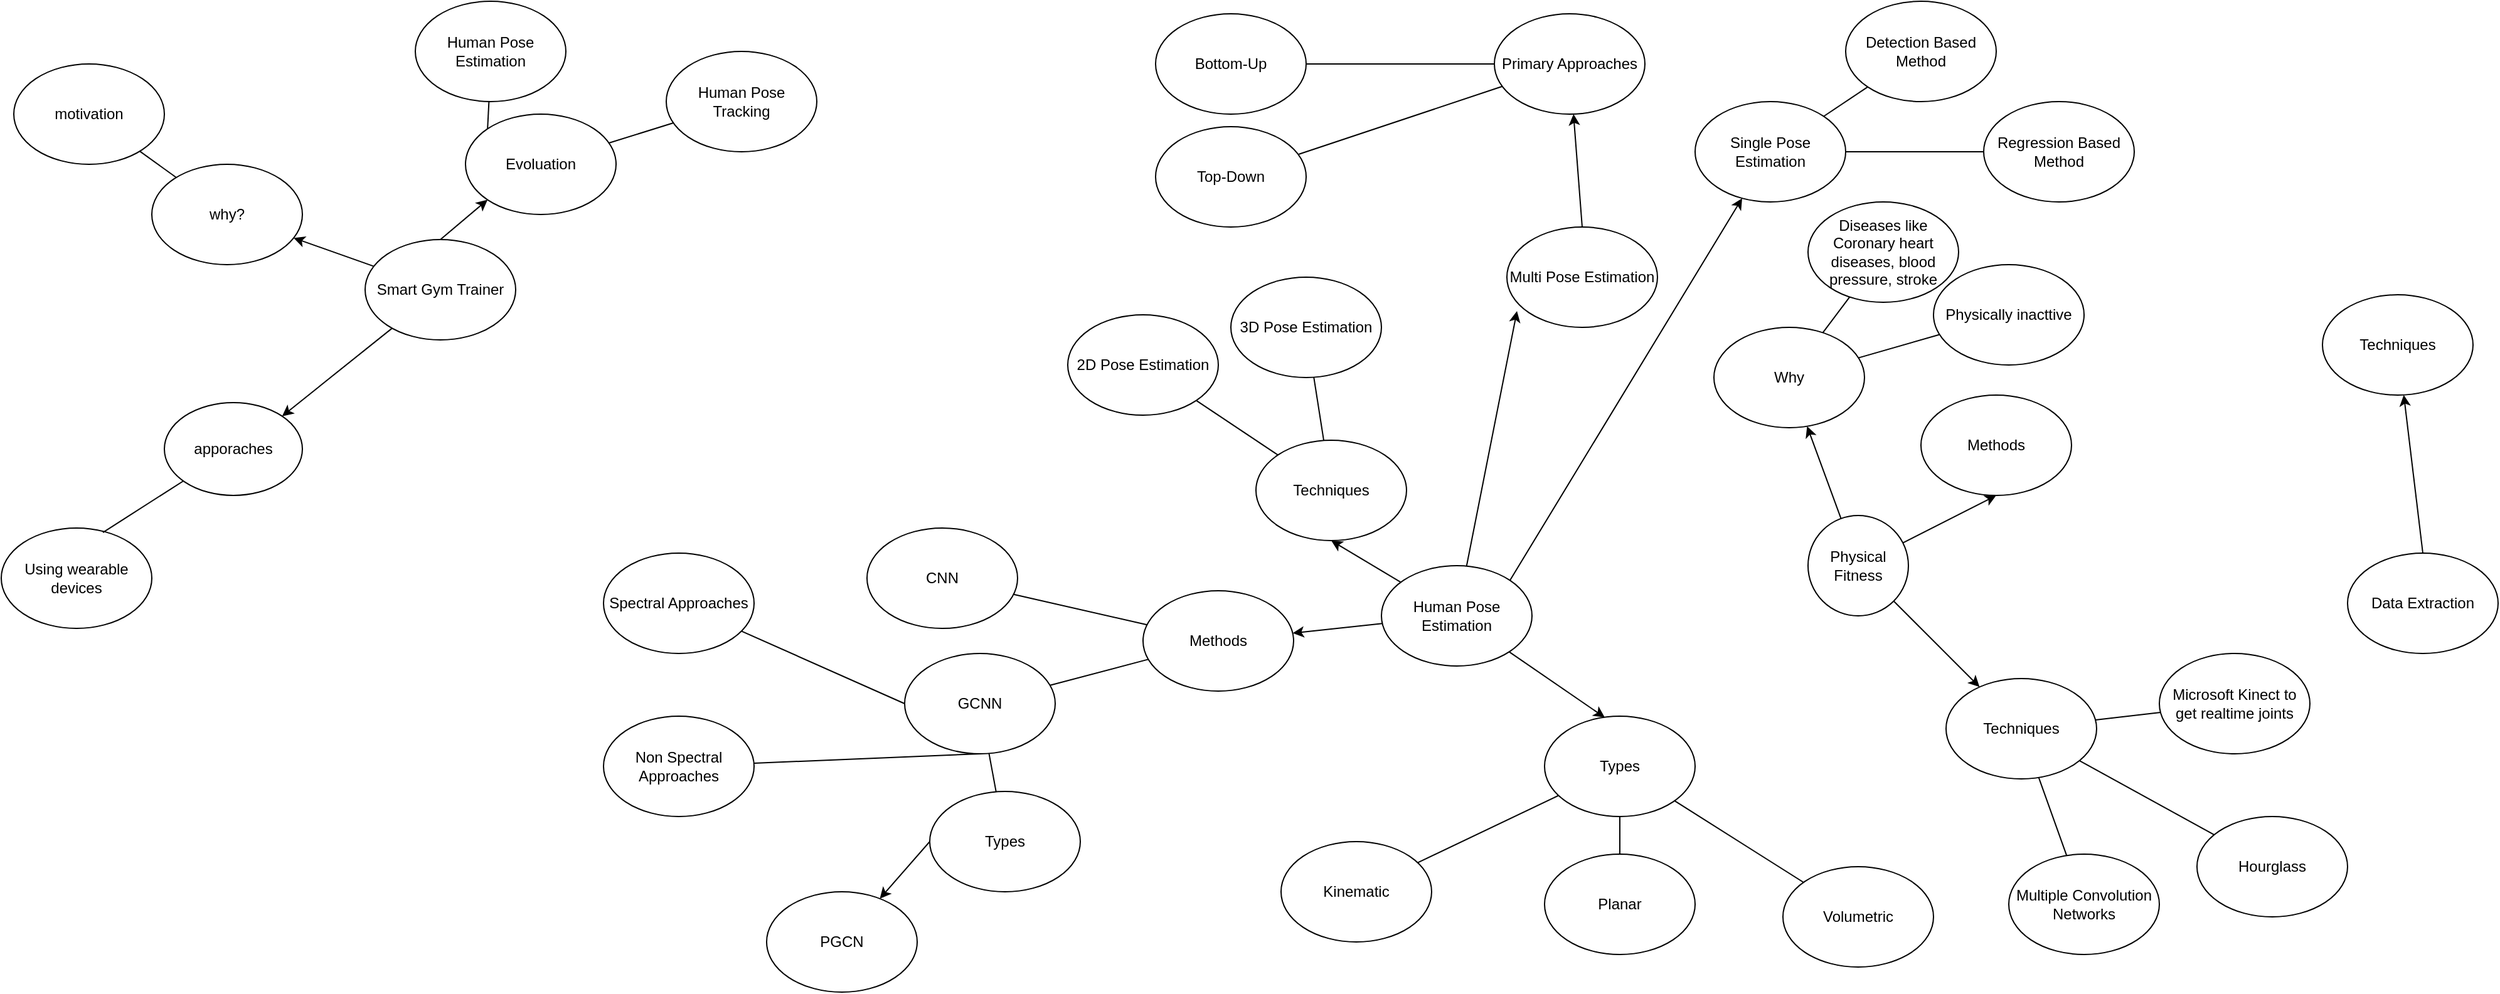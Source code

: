 <mxfile version="17.1.3" type="github">
  <diagram id="6a731a19-8d31-9384-78a2-239565b7b9f0" name="Page-1">
    <mxGraphModel dx="1955" dy="448" grid="1" gridSize="10" guides="1" tooltips="1" connect="1" arrows="1" fold="1" page="1" pageScale="1" pageWidth="1169" pageHeight="827" background="none" math="0" shadow="0">
      <root>
        <mxCell id="0" />
        <mxCell id="1" parent="0" />
        <mxCell id="kBjCQtuUGjo8xMoTbUDO-1542" value="Data Extraction" style="ellipse;whiteSpace=wrap;html=1;" parent="1" vertex="1">
          <mxGeometry x="1030" y="460" width="120" height="80" as="geometry" />
        </mxCell>
        <mxCell id="kBjCQtuUGjo8xMoTbUDO-1543" value="Techniques" style="ellipse;whiteSpace=wrap;html=1;" parent="1" vertex="1">
          <mxGeometry x="1010" y="254" width="120" height="80" as="geometry" />
        </mxCell>
        <mxCell id="kBjCQtuUGjo8xMoTbUDO-1545" value="" style="endArrow=classic;html=1;rounded=0;exitX=0.5;exitY=0;exitDx=0;exitDy=0;" parent="1" source="kBjCQtuUGjo8xMoTbUDO-1542" target="kBjCQtuUGjo8xMoTbUDO-1543" edge="1">
          <mxGeometry width="50" height="50" relative="1" as="geometry">
            <mxPoint x="780" y="630" as="sourcePoint" />
            <mxPoint x="830" y="580" as="targetPoint" />
          </mxGeometry>
        </mxCell>
        <mxCell id="kBjCQtuUGjo8xMoTbUDO-1546" value="Human Pose Estimation" style="ellipse;whiteSpace=wrap;html=1;" parent="1" vertex="1">
          <mxGeometry x="260" y="470" width="120" height="80" as="geometry" />
        </mxCell>
        <mxCell id="kBjCQtuUGjo8xMoTbUDO-1547" value="Techniques&lt;br&gt;" style="ellipse;whiteSpace=wrap;html=1;" parent="1" vertex="1">
          <mxGeometry x="160" y="370" width="120" height="80" as="geometry" />
        </mxCell>
        <mxCell id="kBjCQtuUGjo8xMoTbUDO-1548" value="2D Pose Estimation" style="ellipse;whiteSpace=wrap;html=1;" parent="1" vertex="1">
          <mxGeometry x="10" y="270" width="120" height="80" as="geometry" />
        </mxCell>
        <mxCell id="kBjCQtuUGjo8xMoTbUDO-1549" value="3D Pose Estimation" style="ellipse;whiteSpace=wrap;html=1;" parent="1" vertex="1">
          <mxGeometry x="140" y="240" width="120" height="80" as="geometry" />
        </mxCell>
        <mxCell id="kBjCQtuUGjo8xMoTbUDO-1550" value="" style="endArrow=classic;html=1;rounded=0;entryX=0.5;entryY=1;entryDx=0;entryDy=0;" parent="1" source="kBjCQtuUGjo8xMoTbUDO-1546" target="kBjCQtuUGjo8xMoTbUDO-1547" edge="1">
          <mxGeometry width="50" height="50" relative="1" as="geometry">
            <mxPoint x="780" y="620" as="sourcePoint" />
            <mxPoint x="830" y="570" as="targetPoint" />
          </mxGeometry>
        </mxCell>
        <mxCell id="kBjCQtuUGjo8xMoTbUDO-1551" value="" style="endArrow=none;html=1;rounded=0;entryX=1;entryY=1;entryDx=0;entryDy=0;" parent="1" source="kBjCQtuUGjo8xMoTbUDO-1547" target="kBjCQtuUGjo8xMoTbUDO-1548" edge="1">
          <mxGeometry width="50" height="50" relative="1" as="geometry">
            <mxPoint x="780" y="620" as="sourcePoint" />
            <mxPoint x="830" y="570" as="targetPoint" />
          </mxGeometry>
        </mxCell>
        <mxCell id="kBjCQtuUGjo8xMoTbUDO-1552" value="" style="endArrow=none;html=1;rounded=0;" parent="1" source="kBjCQtuUGjo8xMoTbUDO-1547" target="kBjCQtuUGjo8xMoTbUDO-1549" edge="1">
          <mxGeometry width="50" height="50" relative="1" as="geometry">
            <mxPoint x="780" y="620" as="sourcePoint" />
            <mxPoint x="830" y="570" as="targetPoint" />
          </mxGeometry>
        </mxCell>
        <mxCell id="kBjCQtuUGjo8xMoTbUDO-1553" value="Types" style="ellipse;whiteSpace=wrap;html=1;" parent="1" vertex="1">
          <mxGeometry x="390" y="590" width="120" height="80" as="geometry" />
        </mxCell>
        <mxCell id="kBjCQtuUGjo8xMoTbUDO-1554" value="" style="endArrow=classic;html=1;rounded=0;entryX=0.4;entryY=0.013;entryDx=0;entryDy=0;entryPerimeter=0;" parent="1" source="kBjCQtuUGjo8xMoTbUDO-1546" target="kBjCQtuUGjo8xMoTbUDO-1553" edge="1">
          <mxGeometry width="50" height="50" relative="1" as="geometry">
            <mxPoint x="780" y="620" as="sourcePoint" />
            <mxPoint x="830" y="570" as="targetPoint" />
          </mxGeometry>
        </mxCell>
        <mxCell id="kBjCQtuUGjo8xMoTbUDO-1555" value="Kinematic" style="ellipse;whiteSpace=wrap;html=1;" parent="1" vertex="1">
          <mxGeometry x="180" y="690" width="120" height="80" as="geometry" />
        </mxCell>
        <mxCell id="kBjCQtuUGjo8xMoTbUDO-1556" value="Planar" style="ellipse;whiteSpace=wrap;html=1;" parent="1" vertex="1">
          <mxGeometry x="390" y="700" width="120" height="80" as="geometry" />
        </mxCell>
        <mxCell id="kBjCQtuUGjo8xMoTbUDO-1557" value="Volumetric" style="ellipse;whiteSpace=wrap;html=1;" parent="1" vertex="1">
          <mxGeometry x="580" y="710" width="120" height="80" as="geometry" />
        </mxCell>
        <mxCell id="kBjCQtuUGjo8xMoTbUDO-1558" value="" style="endArrow=none;html=1;rounded=0;" parent="1" source="kBjCQtuUGjo8xMoTbUDO-1555" target="kBjCQtuUGjo8xMoTbUDO-1553" edge="1">
          <mxGeometry width="50" height="50" relative="1" as="geometry">
            <mxPoint x="780" y="620" as="sourcePoint" />
            <mxPoint x="830" y="570" as="targetPoint" />
          </mxGeometry>
        </mxCell>
        <mxCell id="kBjCQtuUGjo8xMoTbUDO-1559" value="" style="endArrow=none;html=1;rounded=0;" parent="1" source="kBjCQtuUGjo8xMoTbUDO-1556" target="kBjCQtuUGjo8xMoTbUDO-1553" edge="1">
          <mxGeometry width="50" height="50" relative="1" as="geometry">
            <mxPoint x="780" y="620" as="sourcePoint" />
            <mxPoint x="830" y="570" as="targetPoint" />
          </mxGeometry>
        </mxCell>
        <mxCell id="kBjCQtuUGjo8xMoTbUDO-1560" value="" style="endArrow=none;html=1;rounded=0;" parent="1" source="kBjCQtuUGjo8xMoTbUDO-1553" target="kBjCQtuUGjo8xMoTbUDO-1557" edge="1">
          <mxGeometry width="50" height="50" relative="1" as="geometry">
            <mxPoint x="780" y="620" as="sourcePoint" />
            <mxPoint x="830" y="570" as="targetPoint" />
          </mxGeometry>
        </mxCell>
        <mxCell id="kBjCQtuUGjo8xMoTbUDO-1561" value="Primary Approaches" style="ellipse;whiteSpace=wrap;html=1;" parent="1" vertex="1">
          <mxGeometry x="350" y="30" width="120" height="80" as="geometry" />
        </mxCell>
        <mxCell id="kBjCQtuUGjo8xMoTbUDO-1562" value="" style="endArrow=classic;html=1;rounded=0;exitX=0.5;exitY=0;exitDx=0;exitDy=0;" parent="1" source="kBjCQtuUGjo8xMoTbUDO-1570" target="kBjCQtuUGjo8xMoTbUDO-1561" edge="1">
          <mxGeometry width="50" height="50" relative="1" as="geometry">
            <mxPoint x="780" y="620" as="sourcePoint" />
            <mxPoint x="830" y="570" as="targetPoint" />
          </mxGeometry>
        </mxCell>
        <mxCell id="kBjCQtuUGjo8xMoTbUDO-1563" value="Bottom-Up" style="ellipse;whiteSpace=wrap;html=1;" parent="1" vertex="1">
          <mxGeometry x="80" y="30" width="120" height="80" as="geometry" />
        </mxCell>
        <mxCell id="kBjCQtuUGjo8xMoTbUDO-1564" value="Top-Down" style="ellipse;whiteSpace=wrap;html=1;" parent="1" vertex="1">
          <mxGeometry x="80" y="120" width="120" height="80" as="geometry" />
        </mxCell>
        <mxCell id="kBjCQtuUGjo8xMoTbUDO-1565" value="" style="endArrow=none;html=1;rounded=0;" parent="1" source="kBjCQtuUGjo8xMoTbUDO-1561" target="kBjCQtuUGjo8xMoTbUDO-1564" edge="1">
          <mxGeometry width="50" height="50" relative="1" as="geometry">
            <mxPoint x="780" y="620" as="sourcePoint" />
            <mxPoint x="830" y="570" as="targetPoint" />
          </mxGeometry>
        </mxCell>
        <mxCell id="kBjCQtuUGjo8xMoTbUDO-1566" value="" style="endArrow=none;html=1;rounded=0;" parent="1" source="kBjCQtuUGjo8xMoTbUDO-1561" target="kBjCQtuUGjo8xMoTbUDO-1563" edge="1">
          <mxGeometry width="50" height="50" relative="1" as="geometry">
            <mxPoint x="780" y="620" as="sourcePoint" />
            <mxPoint x="830" y="570" as="targetPoint" />
          </mxGeometry>
        </mxCell>
        <mxCell id="kBjCQtuUGjo8xMoTbUDO-1567" value="Methods" style="ellipse;whiteSpace=wrap;html=1;" parent="1" vertex="1">
          <mxGeometry x="70" y="490" width="120" height="80" as="geometry" />
        </mxCell>
        <mxCell id="kBjCQtuUGjo8xMoTbUDO-1568" value="" style="endArrow=classic;html=1;rounded=0;" parent="1" source="kBjCQtuUGjo8xMoTbUDO-1546" target="kBjCQtuUGjo8xMoTbUDO-1567" edge="1">
          <mxGeometry width="50" height="50" relative="1" as="geometry">
            <mxPoint x="520" y="620" as="sourcePoint" />
            <mxPoint x="570" y="570" as="targetPoint" />
          </mxGeometry>
        </mxCell>
        <mxCell id="kBjCQtuUGjo8xMoTbUDO-1569" value="Single Pose Estimation" style="ellipse;whiteSpace=wrap;html=1;" parent="1" vertex="1">
          <mxGeometry x="510" y="100" width="120" height="80" as="geometry" />
        </mxCell>
        <mxCell id="kBjCQtuUGjo8xMoTbUDO-1570" value="Multi Pose Estimation" style="ellipse;whiteSpace=wrap;html=1;" parent="1" vertex="1">
          <mxGeometry x="360" y="200" width="120" height="80" as="geometry" />
        </mxCell>
        <mxCell id="kBjCQtuUGjo8xMoTbUDO-1571" value="" style="endArrow=classic;html=1;rounded=0;exitX=1;exitY=0;exitDx=0;exitDy=0;" parent="1" source="kBjCQtuUGjo8xMoTbUDO-1546" target="kBjCQtuUGjo8xMoTbUDO-1569" edge="1">
          <mxGeometry width="50" height="50" relative="1" as="geometry">
            <mxPoint x="350" y="420" as="sourcePoint" />
            <mxPoint x="400" y="370" as="targetPoint" />
          </mxGeometry>
        </mxCell>
        <mxCell id="kBjCQtuUGjo8xMoTbUDO-1572" value="" style="endArrow=classic;html=1;rounded=0;entryX=0.067;entryY=0.838;entryDx=0;entryDy=0;entryPerimeter=0;" parent="1" source="kBjCQtuUGjo8xMoTbUDO-1546" target="kBjCQtuUGjo8xMoTbUDO-1570" edge="1">
          <mxGeometry width="50" height="50" relative="1" as="geometry">
            <mxPoint x="350" y="420" as="sourcePoint" />
            <mxPoint x="400" y="370" as="targetPoint" />
          </mxGeometry>
        </mxCell>
        <mxCell id="kBjCQtuUGjo8xMoTbUDO-1573" value="Regression Based Method" style="ellipse;whiteSpace=wrap;html=1;" parent="1" vertex="1">
          <mxGeometry x="740" y="100" width="120" height="80" as="geometry" />
        </mxCell>
        <mxCell id="kBjCQtuUGjo8xMoTbUDO-1574" value="Detection Based Method" style="ellipse;whiteSpace=wrap;html=1;" parent="1" vertex="1">
          <mxGeometry x="630" y="20" width="120" height="80" as="geometry" />
        </mxCell>
        <mxCell id="kBjCQtuUGjo8xMoTbUDO-1575" value="" style="endArrow=none;html=1;rounded=0;" parent="1" source="kBjCQtuUGjo8xMoTbUDO-1569" target="kBjCQtuUGjo8xMoTbUDO-1574" edge="1">
          <mxGeometry width="50" height="50" relative="1" as="geometry">
            <mxPoint x="350" y="410" as="sourcePoint" />
            <mxPoint x="400" y="360" as="targetPoint" />
          </mxGeometry>
        </mxCell>
        <mxCell id="kBjCQtuUGjo8xMoTbUDO-1576" value="" style="endArrow=none;html=1;rounded=0;" parent="1" source="kBjCQtuUGjo8xMoTbUDO-1569" target="kBjCQtuUGjo8xMoTbUDO-1573" edge="1">
          <mxGeometry width="50" height="50" relative="1" as="geometry">
            <mxPoint x="350" y="280" as="sourcePoint" />
            <mxPoint x="400" y="230" as="targetPoint" />
          </mxGeometry>
        </mxCell>
        <mxCell id="kBjCQtuUGjo8xMoTbUDO-1577" value="CNN" style="ellipse;whiteSpace=wrap;html=1;" parent="1" vertex="1">
          <mxGeometry x="-150" y="440" width="120" height="80" as="geometry" />
        </mxCell>
        <mxCell id="kBjCQtuUGjo8xMoTbUDO-1578" value="GCNN" style="ellipse;whiteSpace=wrap;html=1;" parent="1" vertex="1">
          <mxGeometry x="-120" y="540" width="120" height="80" as="geometry" />
        </mxCell>
        <mxCell id="kBjCQtuUGjo8xMoTbUDO-1579" value="" style="endArrow=none;html=1;rounded=0;" parent="1" source="kBjCQtuUGjo8xMoTbUDO-1577" target="kBjCQtuUGjo8xMoTbUDO-1567" edge="1">
          <mxGeometry width="50" height="50" relative="1" as="geometry">
            <mxPoint x="350" y="480" as="sourcePoint" />
            <mxPoint x="400" y="430" as="targetPoint" />
          </mxGeometry>
        </mxCell>
        <mxCell id="kBjCQtuUGjo8xMoTbUDO-1580" value="" style="endArrow=none;html=1;rounded=0;" parent="1" source="kBjCQtuUGjo8xMoTbUDO-1578" target="kBjCQtuUGjo8xMoTbUDO-1567" edge="1">
          <mxGeometry width="50" height="50" relative="1" as="geometry">
            <mxPoint x="350" y="480" as="sourcePoint" />
            <mxPoint x="400" y="430" as="targetPoint" />
          </mxGeometry>
        </mxCell>
        <mxCell id="kBjCQtuUGjo8xMoTbUDO-1581" value="Spectral Approaches" style="ellipse;whiteSpace=wrap;html=1;" parent="1" vertex="1">
          <mxGeometry x="-360" y="460" width="120" height="80" as="geometry" />
        </mxCell>
        <mxCell id="kBjCQtuUGjo8xMoTbUDO-1582" value="Non Spectral Approaches" style="ellipse;whiteSpace=wrap;html=1;" parent="1" vertex="1">
          <mxGeometry x="-360" y="590" width="120" height="80" as="geometry" />
        </mxCell>
        <mxCell id="kBjCQtuUGjo8xMoTbUDO-1583" value="" style="endArrow=none;html=1;rounded=0;entryX=0;entryY=0.5;entryDx=0;entryDy=0;" parent="1" source="kBjCQtuUGjo8xMoTbUDO-1581" target="kBjCQtuUGjo8xMoTbUDO-1578" edge="1">
          <mxGeometry width="50" height="50" relative="1" as="geometry">
            <mxPoint x="-170" y="655" as="sourcePoint" />
            <mxPoint x="-120" y="605" as="targetPoint" />
          </mxGeometry>
        </mxCell>
        <mxCell id="kBjCQtuUGjo8xMoTbUDO-1584" value="" style="endArrow=none;html=1;rounded=0;entryX=0.5;entryY=1;entryDx=0;entryDy=0;" parent="1" source="kBjCQtuUGjo8xMoTbUDO-1582" target="kBjCQtuUGjo8xMoTbUDO-1578" edge="1">
          <mxGeometry width="50" height="50" relative="1" as="geometry">
            <mxPoint x="350" y="600" as="sourcePoint" />
            <mxPoint x="400" y="550" as="targetPoint" />
          </mxGeometry>
        </mxCell>
        <mxCell id="kBjCQtuUGjo8xMoTbUDO-1585" value="Types" style="ellipse;whiteSpace=wrap;html=1;" parent="1" vertex="1">
          <mxGeometry x="-100" y="650" width="120" height="80" as="geometry" />
        </mxCell>
        <mxCell id="kBjCQtuUGjo8xMoTbUDO-1586" value="" style="endArrow=none;html=1;rounded=0;" parent="1" source="kBjCQtuUGjo8xMoTbUDO-1585" target="kBjCQtuUGjo8xMoTbUDO-1578" edge="1">
          <mxGeometry width="50" height="50" relative="1" as="geometry">
            <mxPoint x="350" y="600" as="sourcePoint" />
            <mxPoint x="400" y="550" as="targetPoint" />
          </mxGeometry>
        </mxCell>
        <mxCell id="kBjCQtuUGjo8xMoTbUDO-1587" value="PGCN" style="ellipse;whiteSpace=wrap;html=1;" parent="1" vertex="1">
          <mxGeometry x="-230" y="730" width="120" height="80" as="geometry" />
        </mxCell>
        <mxCell id="kBjCQtuUGjo8xMoTbUDO-1589" value="" style="endArrow=classic;html=1;rounded=0;exitX=0;exitY=0.5;exitDx=0;exitDy=0;" parent="1" source="kBjCQtuUGjo8xMoTbUDO-1585" target="kBjCQtuUGjo8xMoTbUDO-1587" edge="1">
          <mxGeometry width="50" height="50" relative="1" as="geometry">
            <mxPoint x="350" y="600" as="sourcePoint" />
            <mxPoint x="400" y="550" as="targetPoint" />
          </mxGeometry>
        </mxCell>
        <mxCell id="kBjCQtuUGjo8xMoTbUDO-1590" value="Physical Fitness" style="ellipse;whiteSpace=wrap;html=1;aspect=fixed;" parent="1" vertex="1">
          <mxGeometry x="600" y="430" width="80" height="80" as="geometry" />
        </mxCell>
        <mxCell id="kBjCQtuUGjo8xMoTbUDO-1591" value="Why" style="ellipse;whiteSpace=wrap;html=1;" parent="1" vertex="1">
          <mxGeometry x="525" y="280" width="120" height="80" as="geometry" />
        </mxCell>
        <mxCell id="kBjCQtuUGjo8xMoTbUDO-1593" value="" style="endArrow=classic;html=1;rounded=0;" parent="1" source="kBjCQtuUGjo8xMoTbUDO-1590" target="kBjCQtuUGjo8xMoTbUDO-1591" edge="1">
          <mxGeometry width="50" height="50" relative="1" as="geometry">
            <mxPoint x="770" y="600" as="sourcePoint" />
            <mxPoint x="820" y="550" as="targetPoint" />
          </mxGeometry>
        </mxCell>
        <mxCell id="kBjCQtuUGjo8xMoTbUDO-1594" value="Methods" style="ellipse;whiteSpace=wrap;html=1;" parent="1" vertex="1">
          <mxGeometry x="690" y="334" width="120" height="80" as="geometry" />
        </mxCell>
        <mxCell id="kBjCQtuUGjo8xMoTbUDO-1595" value="" style="endArrow=classic;html=1;rounded=0;entryX=0.5;entryY=1;entryDx=0;entryDy=0;" parent="1" source="kBjCQtuUGjo8xMoTbUDO-1590" target="kBjCQtuUGjo8xMoTbUDO-1594" edge="1">
          <mxGeometry width="50" height="50" relative="1" as="geometry">
            <mxPoint x="770" y="600" as="sourcePoint" />
            <mxPoint x="820" y="550" as="targetPoint" />
          </mxGeometry>
        </mxCell>
        <mxCell id="kBjCQtuUGjo8xMoTbUDO-1596" value="Diseases like Coronary heart diseases, blood pressure, stroke" style="ellipse;whiteSpace=wrap;html=1;" parent="1" vertex="1">
          <mxGeometry x="600" y="180" width="120" height="80" as="geometry" />
        </mxCell>
        <mxCell id="kBjCQtuUGjo8xMoTbUDO-1597" value="" style="endArrow=none;html=1;rounded=0;" parent="1" source="kBjCQtuUGjo8xMoTbUDO-1591" target="kBjCQtuUGjo8xMoTbUDO-1596" edge="1">
          <mxGeometry width="50" height="50" relative="1" as="geometry">
            <mxPoint x="770" y="580" as="sourcePoint" />
            <mxPoint x="820" y="530" as="targetPoint" />
          </mxGeometry>
        </mxCell>
        <mxCell id="kBjCQtuUGjo8xMoTbUDO-1598" value="Physically inacttive" style="ellipse;whiteSpace=wrap;html=1;" parent="1" vertex="1">
          <mxGeometry x="700" y="230" width="120" height="80" as="geometry" />
        </mxCell>
        <mxCell id="kBjCQtuUGjo8xMoTbUDO-1599" value="" style="endArrow=none;html=1;rounded=0;" parent="1" source="kBjCQtuUGjo8xMoTbUDO-1591" target="kBjCQtuUGjo8xMoTbUDO-1598" edge="1">
          <mxGeometry width="50" height="50" relative="1" as="geometry">
            <mxPoint x="770" y="480" as="sourcePoint" />
            <mxPoint x="820" y="430" as="targetPoint" />
          </mxGeometry>
        </mxCell>
        <mxCell id="kBjCQtuUGjo8xMoTbUDO-1600" value="Techniques" style="ellipse;whiteSpace=wrap;html=1;" parent="1" vertex="1">
          <mxGeometry x="710" y="560" width="120" height="80" as="geometry" />
        </mxCell>
        <mxCell id="kBjCQtuUGjo8xMoTbUDO-1602" value="" style="endArrow=classic;html=1;rounded=0;" parent="1" source="kBjCQtuUGjo8xMoTbUDO-1590" target="kBjCQtuUGjo8xMoTbUDO-1600" edge="1">
          <mxGeometry width="50" height="50" relative="1" as="geometry">
            <mxPoint x="730" y="480" as="sourcePoint" />
            <mxPoint x="780" y="430" as="targetPoint" />
          </mxGeometry>
        </mxCell>
        <mxCell id="kBjCQtuUGjo8xMoTbUDO-1604" value="Hourglass" style="ellipse;whiteSpace=wrap;html=1;" parent="1" vertex="1">
          <mxGeometry x="910" y="670" width="120" height="80" as="geometry" />
        </mxCell>
        <mxCell id="kBjCQtuUGjo8xMoTbUDO-1605" value="Microsoft Kinect to get realtime joints" style="ellipse;whiteSpace=wrap;html=1;" parent="1" vertex="1">
          <mxGeometry x="880" y="540" width="120" height="80" as="geometry" />
        </mxCell>
        <mxCell id="kBjCQtuUGjo8xMoTbUDO-1607" value="Multiple Convolution Networks" style="ellipse;whiteSpace=wrap;html=1;" parent="1" vertex="1">
          <mxGeometry x="760" y="700" width="120" height="80" as="geometry" />
        </mxCell>
        <mxCell id="kBjCQtuUGjo8xMoTbUDO-1610" value="" style="endArrow=none;html=1;rounded=0;" parent="1" source="kBjCQtuUGjo8xMoTbUDO-1600" target="kBjCQtuUGjo8xMoTbUDO-1607" edge="1">
          <mxGeometry width="50" height="50" relative="1" as="geometry">
            <mxPoint x="730" y="480" as="sourcePoint" />
            <mxPoint x="780" y="430" as="targetPoint" />
          </mxGeometry>
        </mxCell>
        <mxCell id="kBjCQtuUGjo8xMoTbUDO-1612" value="" style="endArrow=none;html=1;rounded=0;" parent="1" source="kBjCQtuUGjo8xMoTbUDO-1600" target="kBjCQtuUGjo8xMoTbUDO-1605" edge="1">
          <mxGeometry width="50" height="50" relative="1" as="geometry">
            <mxPoint x="730" y="480" as="sourcePoint" />
            <mxPoint x="780" y="430" as="targetPoint" />
          </mxGeometry>
        </mxCell>
        <mxCell id="kBjCQtuUGjo8xMoTbUDO-1613" value="" style="endArrow=none;html=1;rounded=0;" parent="1" source="kBjCQtuUGjo8xMoTbUDO-1600" target="kBjCQtuUGjo8xMoTbUDO-1604" edge="1">
          <mxGeometry width="50" height="50" relative="1" as="geometry">
            <mxPoint x="730" y="480" as="sourcePoint" />
            <mxPoint x="780" y="430" as="targetPoint" />
          </mxGeometry>
        </mxCell>
        <mxCell id="kBjCQtuUGjo8xMoTbUDO-1614" value="Smart Gym Trainer" style="ellipse;whiteSpace=wrap;html=1;" parent="1" vertex="1">
          <mxGeometry x="-550" y="210" width="120" height="80" as="geometry" />
        </mxCell>
        <mxCell id="kBjCQtuUGjo8xMoTbUDO-1615" value="Evoluation" style="ellipse;whiteSpace=wrap;html=1;" parent="1" vertex="1">
          <mxGeometry x="-470" y="110" width="120" height="80" as="geometry" />
        </mxCell>
        <mxCell id="kBjCQtuUGjo8xMoTbUDO-1616" value="" style="endArrow=classic;html=1;rounded=0;exitX=0.5;exitY=0;exitDx=0;exitDy=0;entryX=0;entryY=1;entryDx=0;entryDy=0;" parent="1" source="kBjCQtuUGjo8xMoTbUDO-1614" target="kBjCQtuUGjo8xMoTbUDO-1615" edge="1">
          <mxGeometry width="50" height="50" relative="1" as="geometry">
            <mxPoint x="-400" y="275" as="sourcePoint" />
            <mxPoint x="-350" y="225" as="targetPoint" />
          </mxGeometry>
        </mxCell>
        <mxCell id="kBjCQtuUGjo8xMoTbUDO-1617" value="Human Pose Estimation" style="ellipse;whiteSpace=wrap;html=1;" parent="1" vertex="1">
          <mxGeometry x="-510" y="20" width="120" height="80" as="geometry" />
        </mxCell>
        <mxCell id="kBjCQtuUGjo8xMoTbUDO-1618" value="Human Pose Tracking" style="ellipse;whiteSpace=wrap;html=1;" parent="1" vertex="1">
          <mxGeometry x="-310" y="60" width="120" height="80" as="geometry" />
        </mxCell>
        <mxCell id="kBjCQtuUGjo8xMoTbUDO-1619" value="" style="endArrow=none;html=1;rounded=0;exitX=0;exitY=0;exitDx=0;exitDy=0;" parent="1" source="kBjCQtuUGjo8xMoTbUDO-1615" target="kBjCQtuUGjo8xMoTbUDO-1617" edge="1">
          <mxGeometry width="50" height="50" relative="1" as="geometry">
            <mxPoint x="100" y="250" as="sourcePoint" />
            <mxPoint x="150" y="200" as="targetPoint" />
          </mxGeometry>
        </mxCell>
        <mxCell id="kBjCQtuUGjo8xMoTbUDO-1620" value="" style="endArrow=none;html=1;rounded=0;" parent="1" source="kBjCQtuUGjo8xMoTbUDO-1615" target="kBjCQtuUGjo8xMoTbUDO-1618" edge="1">
          <mxGeometry width="50" height="50" relative="1" as="geometry">
            <mxPoint x="100" y="250" as="sourcePoint" />
            <mxPoint x="150" y="200" as="targetPoint" />
          </mxGeometry>
        </mxCell>
        <mxCell id="Zgwb3vR_fiv5eUfwZVeL-1" value="apporaches" style="ellipse;whiteSpace=wrap;html=1;" vertex="1" parent="1">
          <mxGeometry x="-710" y="340" width="110" height="74" as="geometry" />
        </mxCell>
        <mxCell id="Zgwb3vR_fiv5eUfwZVeL-2" value="" style="endArrow=classic;html=1;rounded=0;entryX=1;entryY=0;entryDx=0;entryDy=0;" edge="1" parent="1" source="kBjCQtuUGjo8xMoTbUDO-1614" target="Zgwb3vR_fiv5eUfwZVeL-1">
          <mxGeometry width="50" height="50" relative="1" as="geometry">
            <mxPoint x="-530" y="360" as="sourcePoint" />
            <mxPoint x="-590" y="330" as="targetPoint" />
          </mxGeometry>
        </mxCell>
        <mxCell id="Zgwb3vR_fiv5eUfwZVeL-4" value="Using wearable devices" style="ellipse;whiteSpace=wrap;html=1;" vertex="1" parent="1">
          <mxGeometry x="-840" y="440" width="120" height="80" as="geometry" />
        </mxCell>
        <mxCell id="Zgwb3vR_fiv5eUfwZVeL-5" value="" style="endArrow=none;html=1;rounded=0;exitX=0.675;exitY=0.044;exitDx=0;exitDy=0;exitPerimeter=0;" edge="1" parent="1" source="Zgwb3vR_fiv5eUfwZVeL-4" target="Zgwb3vR_fiv5eUfwZVeL-1">
          <mxGeometry width="50" height="50" relative="1" as="geometry">
            <mxPoint x="-530" y="350" as="sourcePoint" />
            <mxPoint x="-480" y="300" as="targetPoint" />
          </mxGeometry>
        </mxCell>
        <mxCell id="Zgwb3vR_fiv5eUfwZVeL-6" value="why?" style="ellipse;whiteSpace=wrap;html=1;" vertex="1" parent="1">
          <mxGeometry x="-720" y="150" width="120" height="80" as="geometry" />
        </mxCell>
        <mxCell id="Zgwb3vR_fiv5eUfwZVeL-7" value="" style="endArrow=classic;html=1;rounded=0;" edge="1" parent="1" source="kBjCQtuUGjo8xMoTbUDO-1614" target="Zgwb3vR_fiv5eUfwZVeL-6">
          <mxGeometry width="50" height="50" relative="1" as="geometry">
            <mxPoint x="-510" y="290" as="sourcePoint" />
            <mxPoint x="-460" y="240" as="targetPoint" />
          </mxGeometry>
        </mxCell>
        <mxCell id="Zgwb3vR_fiv5eUfwZVeL-8" value="motivation" style="ellipse;whiteSpace=wrap;html=1;" vertex="1" parent="1">
          <mxGeometry x="-830" y="70" width="120" height="80" as="geometry" />
        </mxCell>
        <mxCell id="Zgwb3vR_fiv5eUfwZVeL-9" value="" style="endArrow=none;html=1;rounded=0;" edge="1" parent="1" source="Zgwb3vR_fiv5eUfwZVeL-8" target="Zgwb3vR_fiv5eUfwZVeL-6">
          <mxGeometry width="50" height="50" relative="1" as="geometry">
            <mxPoint x="-510" y="290" as="sourcePoint" />
            <mxPoint x="-460" y="240" as="targetPoint" />
          </mxGeometry>
        </mxCell>
      </root>
    </mxGraphModel>
  </diagram>
</mxfile>
